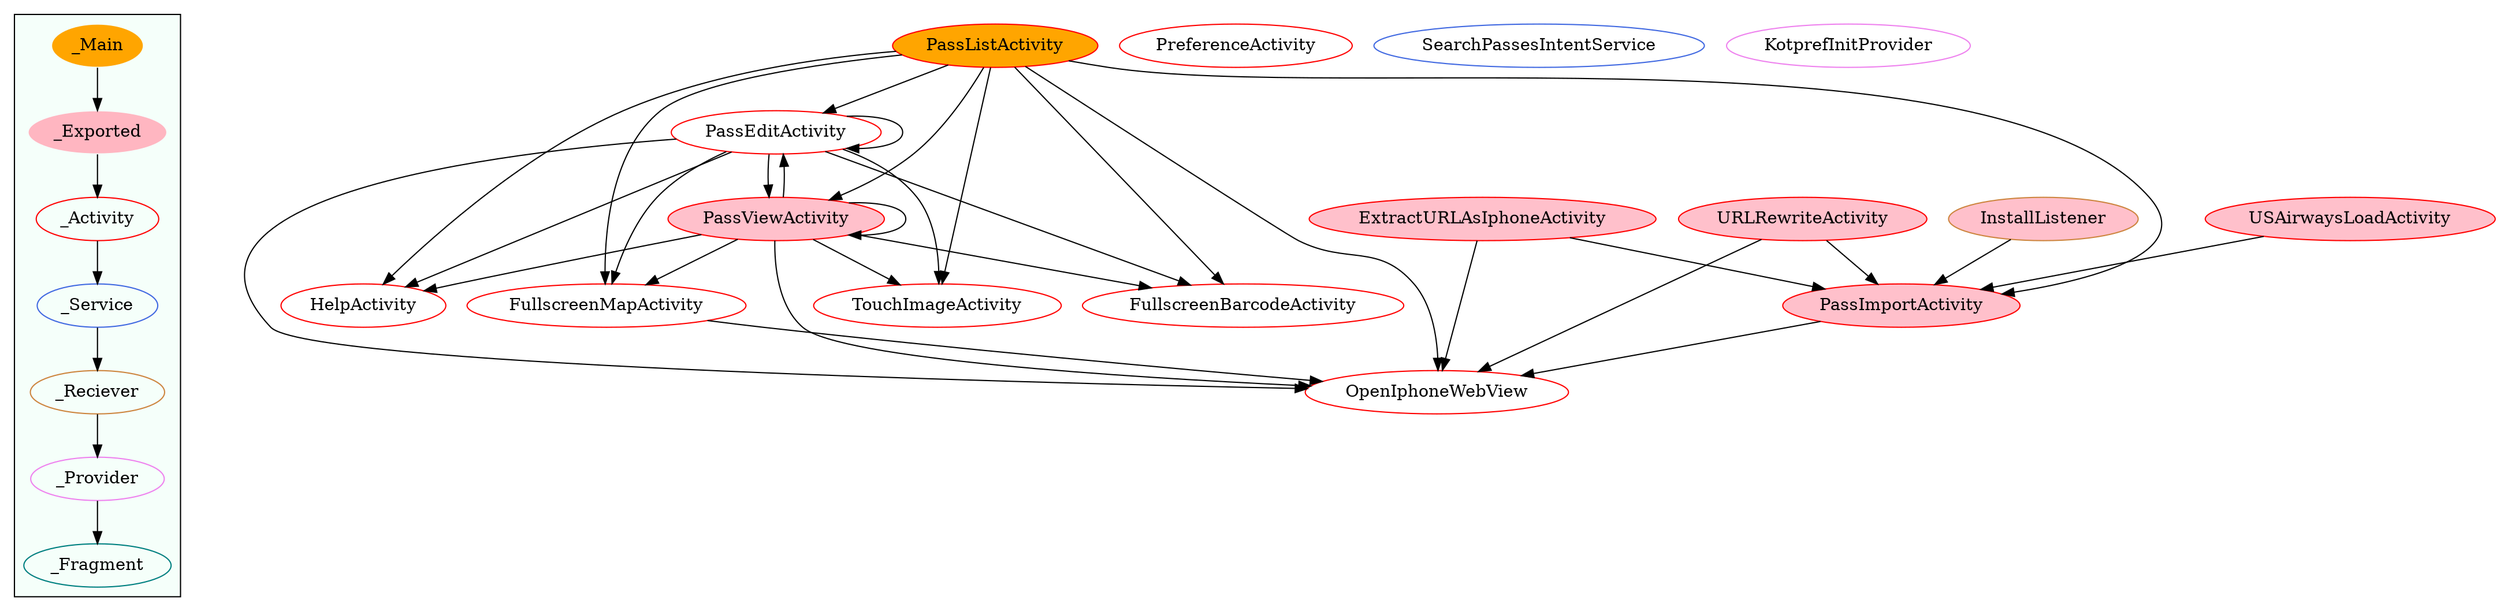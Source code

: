 digraph G {
subgraph cluster_legend{ 
bgcolor=mintcream;
_Activity[color = red];
_Service[color = royalblue];
_Provider[color = violet];
_Reciever[color = peru];
_Fragment[color = teal];
_Main[style=filled, fillcolor=orange, color = mintcream];
_Exported[style=filled, fillcolor=lightpink, color = mintcream];
_Main -> _Exported -> _Activity -> _Service -> _Reciever -> _Provider -> _Fragment; 
}
FullscreenMapActivity[color = red];
PassEditActivity[color = red];
HelpActivity[color = red];
TouchImageActivity[color = red];
OpenIphoneWebView[color = red];
URLRewriteActivity[style=filled, fillcolor=pink, color = red];
ExtractURLAsIphoneActivity[style=filled, fillcolor=pink, color = red];
USAirwaysLoadActivity[style=filled, fillcolor=pink, color = red];
PreferenceActivity[color = red];
PassViewActivity[style=filled, fillcolor=pink, color = red];
PassListActivity[style=filled, fillcolor=orange, color = red];
FullscreenBarcodeActivity[color = red];
PassImportActivity[style=filled, fillcolor=pink, color = red];
SearchPassesIntentService[color = royalblue];
InstallListener[style=filled, fillcolor=pink, color = peru];
KotprefInitProvider[color = violet];
FullscreenMapActivity->OpenIphoneWebView;
URLRewriteActivity->PassImportActivity;
URLRewriteActivity->OpenIphoneWebView;
ExtractURLAsIphoneActivity->PassImportActivity;
ExtractURLAsIphoneActivity->OpenIphoneWebView;
USAirwaysLoadActivity->PassImportActivity;
InstallListener->PassImportActivity;
PassViewActivity->PassEditActivity;
PassViewActivity->FullscreenBarcodeActivity;
PassViewActivity->HelpActivity;
PassViewActivity->OpenIphoneWebView;
PassViewActivity->PassViewActivity;
PassViewActivity->FullscreenMapActivity;
PassViewActivity->TouchImageActivity;
PassEditActivity->TouchImageActivity;
PassEditActivity->PassViewActivity;
PassEditActivity->OpenIphoneWebView;
PassEditActivity->FullscreenBarcodeActivity;
PassEditActivity->FullscreenMapActivity;
PassEditActivity->PassEditActivity;
PassEditActivity->HelpActivity;
PassListActivity->FullscreenBarcodeActivity;
PassListActivity->HelpActivity;
PassListActivity->PassViewActivity;
PassListActivity->OpenIphoneWebView;
PassListActivity->FullscreenMapActivity;
PassListActivity->TouchImageActivity;
PassListActivity->PassEditActivity;
PassListActivity->PassImportActivity;
PassImportActivity->OpenIphoneWebView;
}
